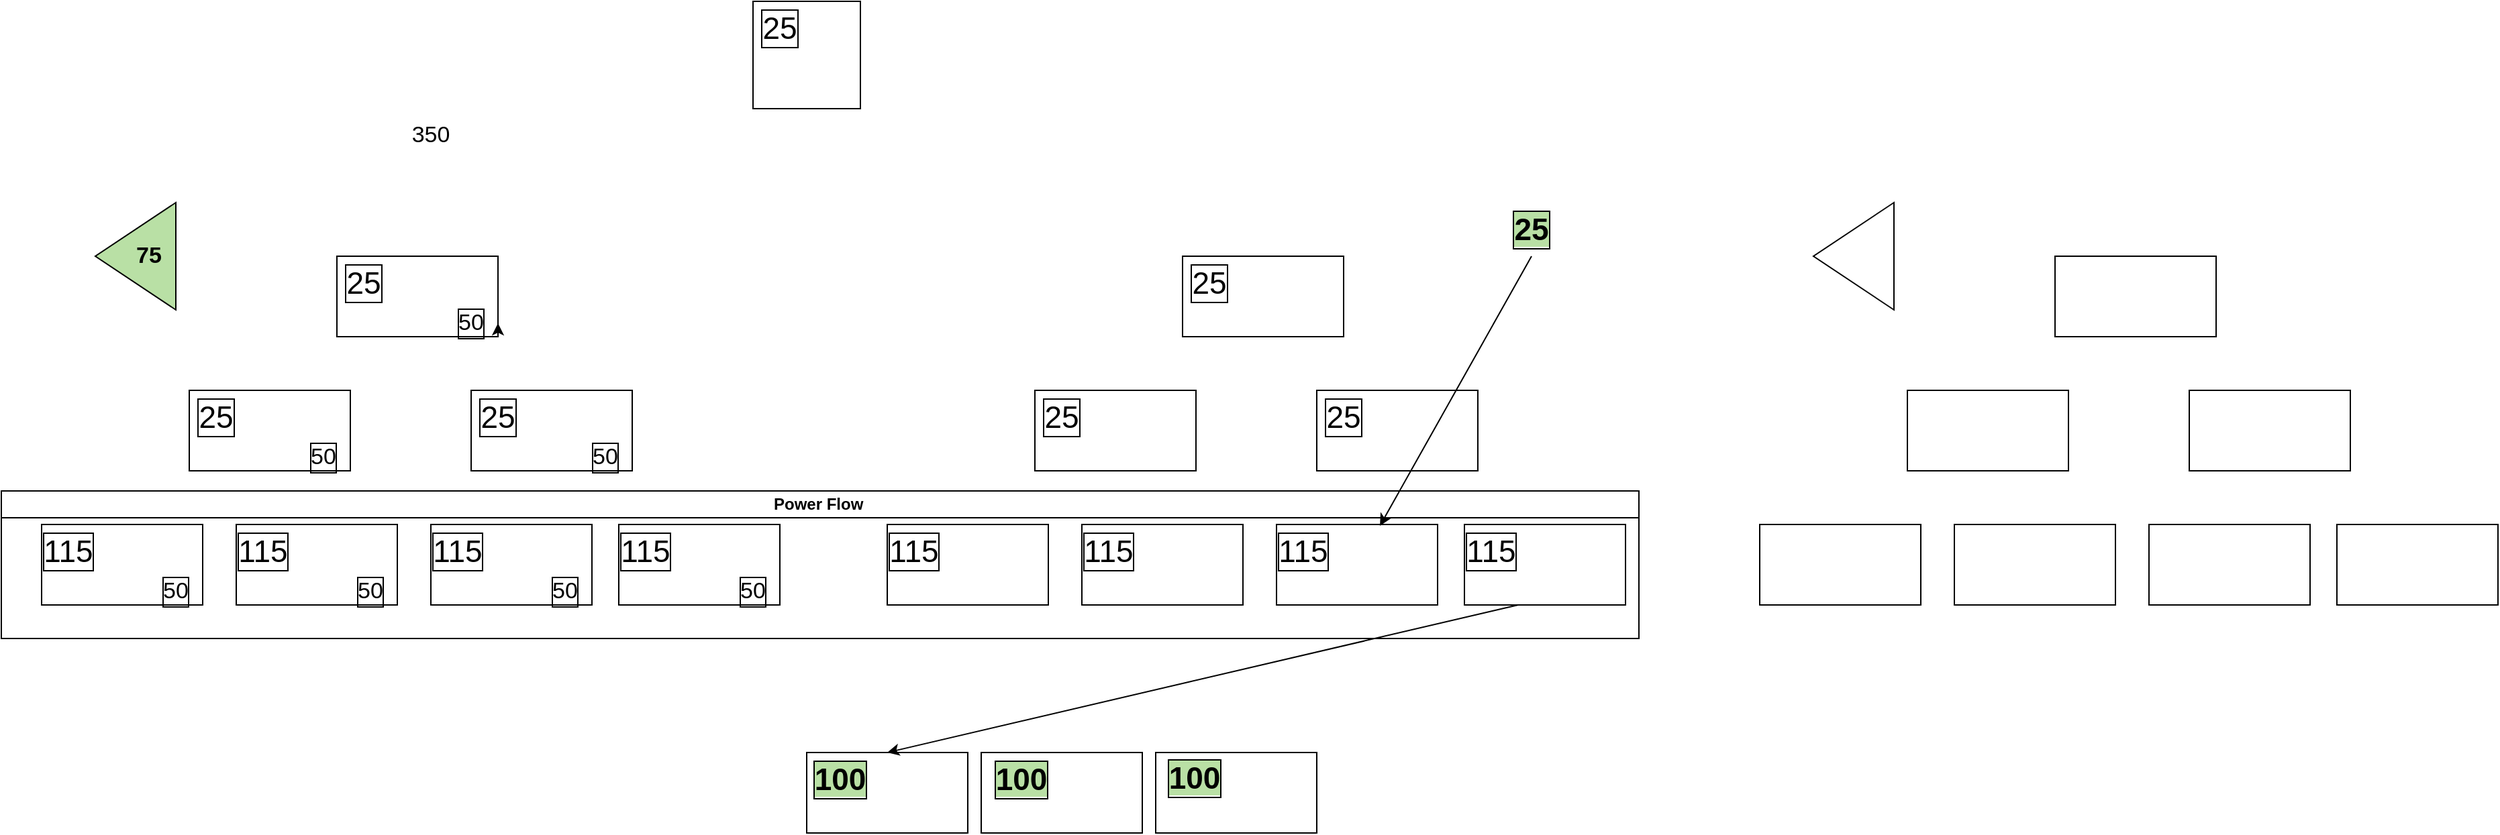 <mxfile version="13.8.6" type="github">
  <diagram id="OZLdci_d4gNUk_2OADPe" name="Page-1">
    <mxGraphModel dx="2882" dy="706" grid="1" gridSize="10" guides="1" tooltips="1" connect="1" arrows="1" fold="1" page="1" pageScale="1" pageWidth="1700" pageHeight="1100" math="0" shadow="0">
      <root>
        <mxCell id="0" />
        <mxCell id="1" parent="0" />
        <mxCell id="2rhj8iCeanHNHY9vTOnK-1" value="" style="rounded=0;whiteSpace=wrap;html=1;" parent="1" vertex="1">
          <mxGeometry x="220" y="360" width="120" height="60" as="geometry" />
        </mxCell>
        <mxCell id="2rhj8iCeanHNHY9vTOnK-2" value="" style="rounded=0;whiteSpace=wrap;html=1;" parent="1" vertex="1">
          <mxGeometry x="110" y="460" width="120" height="60" as="geometry" />
        </mxCell>
        <mxCell id="2rhj8iCeanHNHY9vTOnK-3" value="" style="rounded=0;whiteSpace=wrap;html=1;" parent="1" vertex="1">
          <mxGeometry x="320" y="460" width="120" height="60" as="geometry" />
        </mxCell>
        <mxCell id="2rhj8iCeanHNHY9vTOnK-4" value="" style="rounded=0;whiteSpace=wrap;html=1;" parent="1" vertex="1">
          <mxGeometry y="560" width="120" height="60" as="geometry" />
        </mxCell>
        <mxCell id="2rhj8iCeanHNHY9vTOnK-5" value="" style="rounded=0;whiteSpace=wrap;html=1;" parent="1" vertex="1">
          <mxGeometry x="145" y="560" width="120" height="60" as="geometry" />
        </mxCell>
        <mxCell id="2rhj8iCeanHNHY9vTOnK-6" value="" style="rounded=0;whiteSpace=wrap;html=1;" parent="1" vertex="1">
          <mxGeometry x="290" y="560" width="120" height="60" as="geometry" />
        </mxCell>
        <mxCell id="2rhj8iCeanHNHY9vTOnK-7" value="" style="rounded=0;whiteSpace=wrap;html=1;" parent="1" vertex="1">
          <mxGeometry x="430" y="560" width="120" height="60" as="geometry" />
        </mxCell>
        <mxCell id="2rhj8iCeanHNHY9vTOnK-8" value="50" style="text;html=1;strokeColor=none;fillColor=none;align=center;verticalAlign=middle;whiteSpace=wrap;rounded=0;labelBorderColor=#000000;fontSize=17;" parent="1" vertex="1">
          <mxGeometry x="300" y="400" width="40" height="20" as="geometry" />
        </mxCell>
        <mxCell id="2rhj8iCeanHNHY9vTOnK-10" value="50" style="text;html=1;strokeColor=none;fillColor=none;align=center;verticalAlign=middle;whiteSpace=wrap;rounded=0;labelBorderColor=#000000;fontSize=17;" parent="1" vertex="1">
          <mxGeometry x="400" y="500" width="40" height="20" as="geometry" />
        </mxCell>
        <mxCell id="2rhj8iCeanHNHY9vTOnK-11" value="50" style="text;html=1;strokeColor=none;fillColor=none;align=center;verticalAlign=middle;whiteSpace=wrap;rounded=0;labelBorderColor=#000000;fontSize=17;" parent="1" vertex="1">
          <mxGeometry x="190" y="500" width="40" height="20" as="geometry" />
        </mxCell>
        <mxCell id="2rhj8iCeanHNHY9vTOnK-12" value="50" style="text;html=1;strokeColor=none;fillColor=none;align=center;verticalAlign=middle;whiteSpace=wrap;rounded=0;labelBorderColor=#000000;fontSize=17;" parent="1" vertex="1">
          <mxGeometry x="225" y="600" width="40" height="20" as="geometry" />
        </mxCell>
        <mxCell id="2rhj8iCeanHNHY9vTOnK-13" value="50" style="text;html=1;strokeColor=none;fillColor=none;align=center;verticalAlign=middle;whiteSpace=wrap;rounded=0;labelBorderColor=#000000;fontSize=17;" parent="1" vertex="1">
          <mxGeometry x="370" y="600" width="40" height="20" as="geometry" />
        </mxCell>
        <mxCell id="2rhj8iCeanHNHY9vTOnK-14" value="50" style="text;html=1;strokeColor=none;fillColor=none;align=center;verticalAlign=middle;whiteSpace=wrap;rounded=0;labelBorderColor=#000000;fontSize=17;" parent="1" vertex="1">
          <mxGeometry x="510" y="600" width="40" height="20" as="geometry" />
        </mxCell>
        <mxCell id="2rhj8iCeanHNHY9vTOnK-15" value="50" style="text;html=1;strokeColor=none;fillColor=none;align=center;verticalAlign=middle;whiteSpace=wrap;rounded=0;labelBorderColor=#000000;fontSize=17;" parent="1" vertex="1">
          <mxGeometry x="80" y="600" width="40" height="20" as="geometry" />
        </mxCell>
        <mxCell id="2rhj8iCeanHNHY9vTOnK-16" value="350" style="text;html=1;strokeColor=none;fillColor=none;align=center;verticalAlign=middle;whiteSpace=wrap;rounded=0;fontSize=17;" parent="1" vertex="1">
          <mxGeometry x="270" y="260" width="40" height="20" as="geometry" />
        </mxCell>
        <mxCell id="2rhj8iCeanHNHY9vTOnK-17" value="" style="triangle;whiteSpace=wrap;html=1;rotation=-180;fillColor=#B9E0A5;" parent="1" vertex="1">
          <mxGeometry x="40" y="320" width="60" height="80" as="geometry" />
        </mxCell>
        <mxCell id="2rhj8iCeanHNHY9vTOnK-18" value="&lt;b&gt;75&lt;/b&gt;" style="text;html=1;strokeColor=none;fillColor=none;align=center;verticalAlign=middle;whiteSpace=wrap;rounded=0;fontSize=17;" parent="1" vertex="1">
          <mxGeometry x="60" y="350" width="40" height="20" as="geometry" />
        </mxCell>
        <mxCell id="2rhj8iCeanHNHY9vTOnK-20" value="" style="rounded=0;whiteSpace=wrap;html=1;" parent="1" vertex="1">
          <mxGeometry x="850" y="360" width="120" height="60" as="geometry" />
        </mxCell>
        <mxCell id="2rhj8iCeanHNHY9vTOnK-21" value="" style="rounded=0;whiteSpace=wrap;html=1;" parent="1" vertex="1">
          <mxGeometry x="740" y="460" width="120" height="60" as="geometry" />
        </mxCell>
        <mxCell id="2rhj8iCeanHNHY9vTOnK-22" value="" style="rounded=0;whiteSpace=wrap;html=1;" parent="1" vertex="1">
          <mxGeometry x="950" y="460" width="120" height="60" as="geometry" />
        </mxCell>
        <mxCell id="2rhj8iCeanHNHY9vTOnK-23" value="" style="rounded=0;whiteSpace=wrap;html=1;" parent="1" vertex="1">
          <mxGeometry x="630" y="560" width="120" height="60" as="geometry" />
        </mxCell>
        <mxCell id="2rhj8iCeanHNHY9vTOnK-24" value="" style="rounded=0;whiteSpace=wrap;html=1;" parent="1" vertex="1">
          <mxGeometry x="775" y="560" width="120" height="60" as="geometry" />
        </mxCell>
        <mxCell id="2rhj8iCeanHNHY9vTOnK-25" value="" style="rounded=0;whiteSpace=wrap;html=1;" parent="1" vertex="1">
          <mxGeometry x="920" y="560" width="120" height="60" as="geometry" />
        </mxCell>
        <mxCell id="2rhj8iCeanHNHY9vTOnK-26" value="" style="rounded=0;whiteSpace=wrap;html=1;" parent="1" vertex="1">
          <mxGeometry x="1060" y="560" width="120" height="60" as="geometry" />
        </mxCell>
        <mxCell id="2rhj8iCeanHNHY9vTOnK-38" style="edgeStyle=orthogonalEdgeStyle;rounded=0;orthogonalLoop=1;jettySize=auto;html=1;exitX=0.5;exitY=1;exitDx=0;exitDy=0;entryX=1;entryY=0.5;entryDx=0;entryDy=0;" parent="1" source="2rhj8iCeanHNHY9vTOnK-8" target="2rhj8iCeanHNHY9vTOnK-8" edge="1">
          <mxGeometry relative="1" as="geometry" />
        </mxCell>
        <mxCell id="2rhj8iCeanHNHY9vTOnK-39" value="" style="rounded=0;whiteSpace=wrap;html=1;" parent="1" vertex="1">
          <mxGeometry x="1500" y="360" width="120" height="60" as="geometry" />
        </mxCell>
        <mxCell id="2rhj8iCeanHNHY9vTOnK-40" value="" style="rounded=0;whiteSpace=wrap;html=1;" parent="1" vertex="1">
          <mxGeometry x="1390" y="460" width="120" height="60" as="geometry" />
        </mxCell>
        <mxCell id="2rhj8iCeanHNHY9vTOnK-41" value="" style="rounded=0;whiteSpace=wrap;html=1;" parent="1" vertex="1">
          <mxGeometry x="1600" y="460" width="120" height="60" as="geometry" />
        </mxCell>
        <mxCell id="2rhj8iCeanHNHY9vTOnK-42" value="" style="rounded=0;whiteSpace=wrap;html=1;" parent="1" vertex="1">
          <mxGeometry x="1280" y="560" width="120" height="60" as="geometry" />
        </mxCell>
        <mxCell id="2rhj8iCeanHNHY9vTOnK-43" value="" style="rounded=0;whiteSpace=wrap;html=1;" parent="1" vertex="1">
          <mxGeometry x="1425" y="560" width="120" height="60" as="geometry" />
        </mxCell>
        <mxCell id="2rhj8iCeanHNHY9vTOnK-44" value="" style="rounded=0;whiteSpace=wrap;html=1;" parent="1" vertex="1">
          <mxGeometry x="1570" y="560" width="120" height="60" as="geometry" />
        </mxCell>
        <mxCell id="2rhj8iCeanHNHY9vTOnK-45" value="" style="rounded=0;whiteSpace=wrap;html=1;" parent="1" vertex="1">
          <mxGeometry x="1710" y="560" width="120" height="60" as="geometry" />
        </mxCell>
        <mxCell id="2rhj8iCeanHNHY9vTOnK-54" value="" style="triangle;whiteSpace=wrap;html=1;rotation=-180;" parent="1" vertex="1">
          <mxGeometry x="1320" y="320" width="60" height="80" as="geometry" />
        </mxCell>
        <mxCell id="2rhj8iCeanHNHY9vTOnK-57" value="25" style="text;html=1;strokeColor=none;fillColor=none;align=center;verticalAlign=middle;whiteSpace=wrap;rounded=0;labelBorderColor=#000000;fontSize=23;" parent="1" vertex="1">
          <mxGeometry x="220" y="370" width="40" height="20" as="geometry" />
        </mxCell>
        <mxCell id="2rhj8iCeanHNHY9vTOnK-58" value="25" style="text;html=1;strokeColor=none;fillColor=none;align=center;verticalAlign=middle;whiteSpace=wrap;rounded=0;labelBorderColor=#000000;fontSize=23;" parent="1" vertex="1">
          <mxGeometry x="110" y="470" width="40" height="20" as="geometry" />
        </mxCell>
        <mxCell id="2rhj8iCeanHNHY9vTOnK-59" value="115" style="text;html=1;strokeColor=none;fillColor=none;align=center;verticalAlign=middle;whiteSpace=wrap;rounded=0;labelBorderColor=#000000;fontSize=23;" parent="1" vertex="1">
          <mxGeometry y="570" width="40" height="20" as="geometry" />
        </mxCell>
        <mxCell id="2rhj8iCeanHNHY9vTOnK-60" value="115" style="text;html=1;strokeColor=none;fillColor=none;align=center;verticalAlign=middle;whiteSpace=wrap;rounded=0;labelBorderColor=#000000;fontSize=23;" parent="1" vertex="1">
          <mxGeometry x="145" y="570" width="40" height="20" as="geometry" />
        </mxCell>
        <mxCell id="2rhj8iCeanHNHY9vTOnK-61" value="115" style="text;html=1;strokeColor=none;fillColor=none;align=center;verticalAlign=middle;whiteSpace=wrap;rounded=0;labelBorderColor=#000000;fontSize=23;" parent="1" vertex="1">
          <mxGeometry x="290" y="570" width="40" height="20" as="geometry" />
        </mxCell>
        <mxCell id="2rhj8iCeanHNHY9vTOnK-63" value="25" style="text;html=1;strokeColor=none;fillColor=none;align=center;verticalAlign=middle;whiteSpace=wrap;rounded=0;labelBorderColor=#000000;fontSize=23;" parent="1" vertex="1">
          <mxGeometry x="320" y="470" width="40" height="20" as="geometry" />
        </mxCell>
        <mxCell id="2rhj8iCeanHNHY9vTOnK-64" value="115" style="text;html=1;strokeColor=none;fillColor=none;align=center;verticalAlign=middle;whiteSpace=wrap;rounded=0;labelBorderColor=#000000;fontSize=23;" parent="1" vertex="1">
          <mxGeometry x="430" y="570" width="40" height="20" as="geometry" />
        </mxCell>
        <mxCell id="7NSg31XalCFQ3rtfRHrp-2" value="" style="whiteSpace=wrap;html=1;aspect=fixed;" parent="1" vertex="1">
          <mxGeometry x="530" y="170" width="80" height="80" as="geometry" />
        </mxCell>
        <mxCell id="7NSg31XalCFQ3rtfRHrp-3" value="115" style="text;html=1;strokeColor=none;fillColor=none;align=center;verticalAlign=middle;whiteSpace=wrap;rounded=0;labelBorderColor=#000000;fontSize=23;" parent="1" vertex="1">
          <mxGeometry x="630" y="570" width="40" height="20" as="geometry" />
        </mxCell>
        <mxCell id="7NSg31XalCFQ3rtfRHrp-4" value="115" style="text;html=1;strokeColor=none;fillColor=none;align=center;verticalAlign=middle;whiteSpace=wrap;rounded=0;labelBorderColor=#000000;fontSize=23;" parent="1" vertex="1">
          <mxGeometry x="775" y="570" width="40" height="20" as="geometry" />
        </mxCell>
        <mxCell id="7NSg31XalCFQ3rtfRHrp-5" value="115" style="text;html=1;strokeColor=none;fillColor=none;align=center;verticalAlign=middle;whiteSpace=wrap;rounded=0;labelBorderColor=#000000;fontSize=23;" parent="1" vertex="1">
          <mxGeometry x="920" y="570" width="40" height="20" as="geometry" />
        </mxCell>
        <mxCell id="7NSg31XalCFQ3rtfRHrp-6" value="115" style="text;html=1;strokeColor=none;fillColor=none;align=center;verticalAlign=middle;whiteSpace=wrap;rounded=0;labelBorderColor=#000000;fontSize=23;" parent="1" vertex="1">
          <mxGeometry x="1060" y="570" width="40" height="20" as="geometry" />
        </mxCell>
        <mxCell id="7NSg31XalCFQ3rtfRHrp-7" value="25" style="text;html=1;strokeColor=none;fillColor=none;align=center;verticalAlign=middle;whiteSpace=wrap;rounded=0;labelBorderColor=#000000;fontSize=23;" parent="1" vertex="1">
          <mxGeometry x="740" y="470" width="40" height="20" as="geometry" />
        </mxCell>
        <mxCell id="7NSg31XalCFQ3rtfRHrp-8" value="25" style="text;html=1;strokeColor=none;fillColor=none;align=center;verticalAlign=middle;whiteSpace=wrap;rounded=0;labelBorderColor=#000000;fontSize=23;" parent="1" vertex="1">
          <mxGeometry x="950" y="470" width="40" height="20" as="geometry" />
        </mxCell>
        <mxCell id="7NSg31XalCFQ3rtfRHrp-9" value="25" style="text;html=1;strokeColor=none;fillColor=none;align=center;verticalAlign=middle;whiteSpace=wrap;rounded=0;labelBorderColor=#000000;fontSize=23;" parent="1" vertex="1">
          <mxGeometry x="850" y="370" width="40" height="20" as="geometry" />
        </mxCell>
        <mxCell id="7NSg31XalCFQ3rtfRHrp-10" value="25" style="text;html=1;strokeColor=none;fillColor=none;align=center;verticalAlign=middle;whiteSpace=wrap;rounded=0;labelBorderColor=#000000;fontSize=23;" parent="1" vertex="1">
          <mxGeometry x="530" y="180" width="40" height="20" as="geometry" />
        </mxCell>
        <mxCell id="7NSg31XalCFQ3rtfRHrp-11" value="" style="rounded=0;whiteSpace=wrap;html=1;" parent="1" vertex="1">
          <mxGeometry x="830" y="730" width="120" height="60" as="geometry" />
        </mxCell>
        <mxCell id="7NSg31XalCFQ3rtfRHrp-12" value="" style="rounded=0;whiteSpace=wrap;html=1;" parent="1" vertex="1">
          <mxGeometry x="700" y="730" width="120" height="60" as="geometry" />
        </mxCell>
        <mxCell id="7NSg31XalCFQ3rtfRHrp-13" value="" style="rounded=0;whiteSpace=wrap;html=1;" parent="1" vertex="1">
          <mxGeometry x="570" y="730" width="120" height="60" as="geometry" />
        </mxCell>
        <mxCell id="7NSg31XalCFQ3rtfRHrp-15" value="&lt;b style=&quot;background-color: rgb(185 , 224 , 165)&quot;&gt;100&lt;/b&gt;" style="text;html=1;strokeColor=none;fillColor=none;align=center;verticalAlign=middle;whiteSpace=wrap;rounded=0;labelBorderColor=#000000;fontSize=23;" parent="1" vertex="1">
          <mxGeometry x="575" y="740" width="40" height="20" as="geometry" />
        </mxCell>
        <mxCell id="7NSg31XalCFQ3rtfRHrp-16" value="Power Flow&amp;nbsp;" style="swimlane;html=1;startSize=20;horizontal=1;containerType=tree;" parent="1" vertex="1">
          <mxGeometry x="-30" y="535" width="1220" height="110" as="geometry" />
        </mxCell>
        <mxCell id="7NSg31XalCFQ3rtfRHrp-20" value="" style="endArrow=classic;html=1;entryX=0.5;entryY=0;entryDx=0;entryDy=0;" parent="1" target="7NSg31XalCFQ3rtfRHrp-13" edge="1">
          <mxGeometry width="50" height="50" relative="1" as="geometry">
            <mxPoint x="1100" y="620" as="sourcePoint" />
            <mxPoint x="630" y="710" as="targetPoint" />
          </mxGeometry>
        </mxCell>
        <mxCell id="7NSg31XalCFQ3rtfRHrp-22" value="&lt;span style=&quot;background-color: rgb(185 , 224 , 165)&quot;&gt;&lt;b&gt;25&lt;/b&gt;&lt;/span&gt;" style="text;html=1;strokeColor=none;fillColor=none;align=center;verticalAlign=middle;whiteSpace=wrap;rounded=0;labelBorderColor=#000000;fontSize=23;" parent="1" vertex="1">
          <mxGeometry x="1090" y="330" width="40" height="20" as="geometry" />
        </mxCell>
        <mxCell id="7NSg31XalCFQ3rtfRHrp-23" value="" style="endArrow=classic;html=1;entryX=0.642;entryY=0.017;entryDx=0;entryDy=0;entryPerimeter=0;" parent="1" target="2rhj8iCeanHNHY9vTOnK-25" edge="1">
          <mxGeometry width="50" height="50" relative="1" as="geometry">
            <mxPoint x="1110" y="360" as="sourcePoint" />
            <mxPoint x="1110" y="560" as="targetPoint" />
          </mxGeometry>
        </mxCell>
        <mxCell id="7NSg31XalCFQ3rtfRHrp-24" value="&lt;b style=&quot;background-color: rgb(185 , 224 , 165)&quot;&gt;100&lt;/b&gt;" style="text;html=1;strokeColor=none;fillColor=none;align=center;verticalAlign=middle;whiteSpace=wrap;rounded=0;labelBorderColor=#000000;fontSize=23;" parent="1" vertex="1">
          <mxGeometry x="710" y="740" width="40" height="20" as="geometry" />
        </mxCell>
        <mxCell id="7NSg31XalCFQ3rtfRHrp-25" value="&lt;b style=&quot;background-color: rgb(185 , 224 , 165)&quot;&gt;100&lt;/b&gt;" style="text;html=1;strokeColor=none;fillColor=none;align=center;verticalAlign=middle;whiteSpace=wrap;rounded=0;labelBorderColor=#000000;fontSize=23;" parent="1" vertex="1">
          <mxGeometry x="839" y="739" width="40" height="20" as="geometry" />
        </mxCell>
      </root>
    </mxGraphModel>
  </diagram>
</mxfile>
